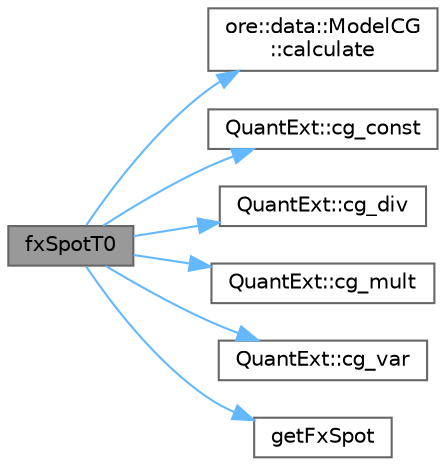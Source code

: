 digraph "fxSpotT0"
{
 // INTERACTIVE_SVG=YES
 // LATEX_PDF_SIZE
  bgcolor="transparent";
  edge [fontname=Helvetica,fontsize=10,labelfontname=Helvetica,labelfontsize=10];
  node [fontname=Helvetica,fontsize=10,shape=box,height=0.2,width=0.4];
  rankdir="LR";
  Node1 [label="fxSpotT0",height=0.2,width=0.4,color="gray40", fillcolor="grey60", style="filled", fontcolor="black",tooltip=" "];
  Node1 -> Node2 [color="steelblue1",style="solid"];
  Node2 [label="ore::data::ModelCG\l::calculate",height=0.2,width=0.4,color="grey40", fillcolor="white", style="filled",URL="$classore_1_1data_1_1_model_c_g.html#a61eb1a24e5329ccc296715a40dc3a19a",tooltip=" "];
  Node1 -> Node3 [color="steelblue1",style="solid"];
  Node3 [label="QuantExt::cg_const",height=0.2,width=0.4,color="grey40", fillcolor="white", style="filled",URL="C:/dev/ORE/documentation/QuantExt/doc/quantext.tag$namespace_quant_ext.html#a0a5a4a36dc0da3e5341b65b4be8967a5",tooltip=" "];
  Node1 -> Node4 [color="steelblue1",style="solid"];
  Node4 [label="QuantExt::cg_div",height=0.2,width=0.4,color="grey40", fillcolor="white", style="filled",URL="C:/dev/ORE/documentation/QuantExt/doc/quantext.tag$namespace_quant_ext.html#af9e5b577978a54b0c479508d897b24f0",tooltip=" "];
  Node1 -> Node5 [color="steelblue1",style="solid"];
  Node5 [label="QuantExt::cg_mult",height=0.2,width=0.4,color="grey40", fillcolor="white", style="filled",URL="C:/dev/ORE/documentation/QuantExt/doc/quantext.tag$namespace_quant_ext.html#a972b7bad3c8a0e4f72932fcd8e417a91",tooltip=" "];
  Node1 -> Node6 [color="steelblue1",style="solid"];
  Node6 [label="QuantExt::cg_var",height=0.2,width=0.4,color="grey40", fillcolor="white", style="filled",URL="C:/dev/ORE/documentation/QuantExt/doc/quantext.tag$namespace_quant_ext.html#aac2b9ba5449927955f84aae0496ac223",tooltip=" "];
  Node1 -> Node7 [color="steelblue1",style="solid"];
  Node7 [label="getFxSpot",height=0.2,width=0.4,color="grey40", fillcolor="white", style="filled",URL="$classore_1_1data_1_1_model_c_g_impl.html#a8d766c7de7d12fb62d67dd771af14124",tooltip=" "];
}

